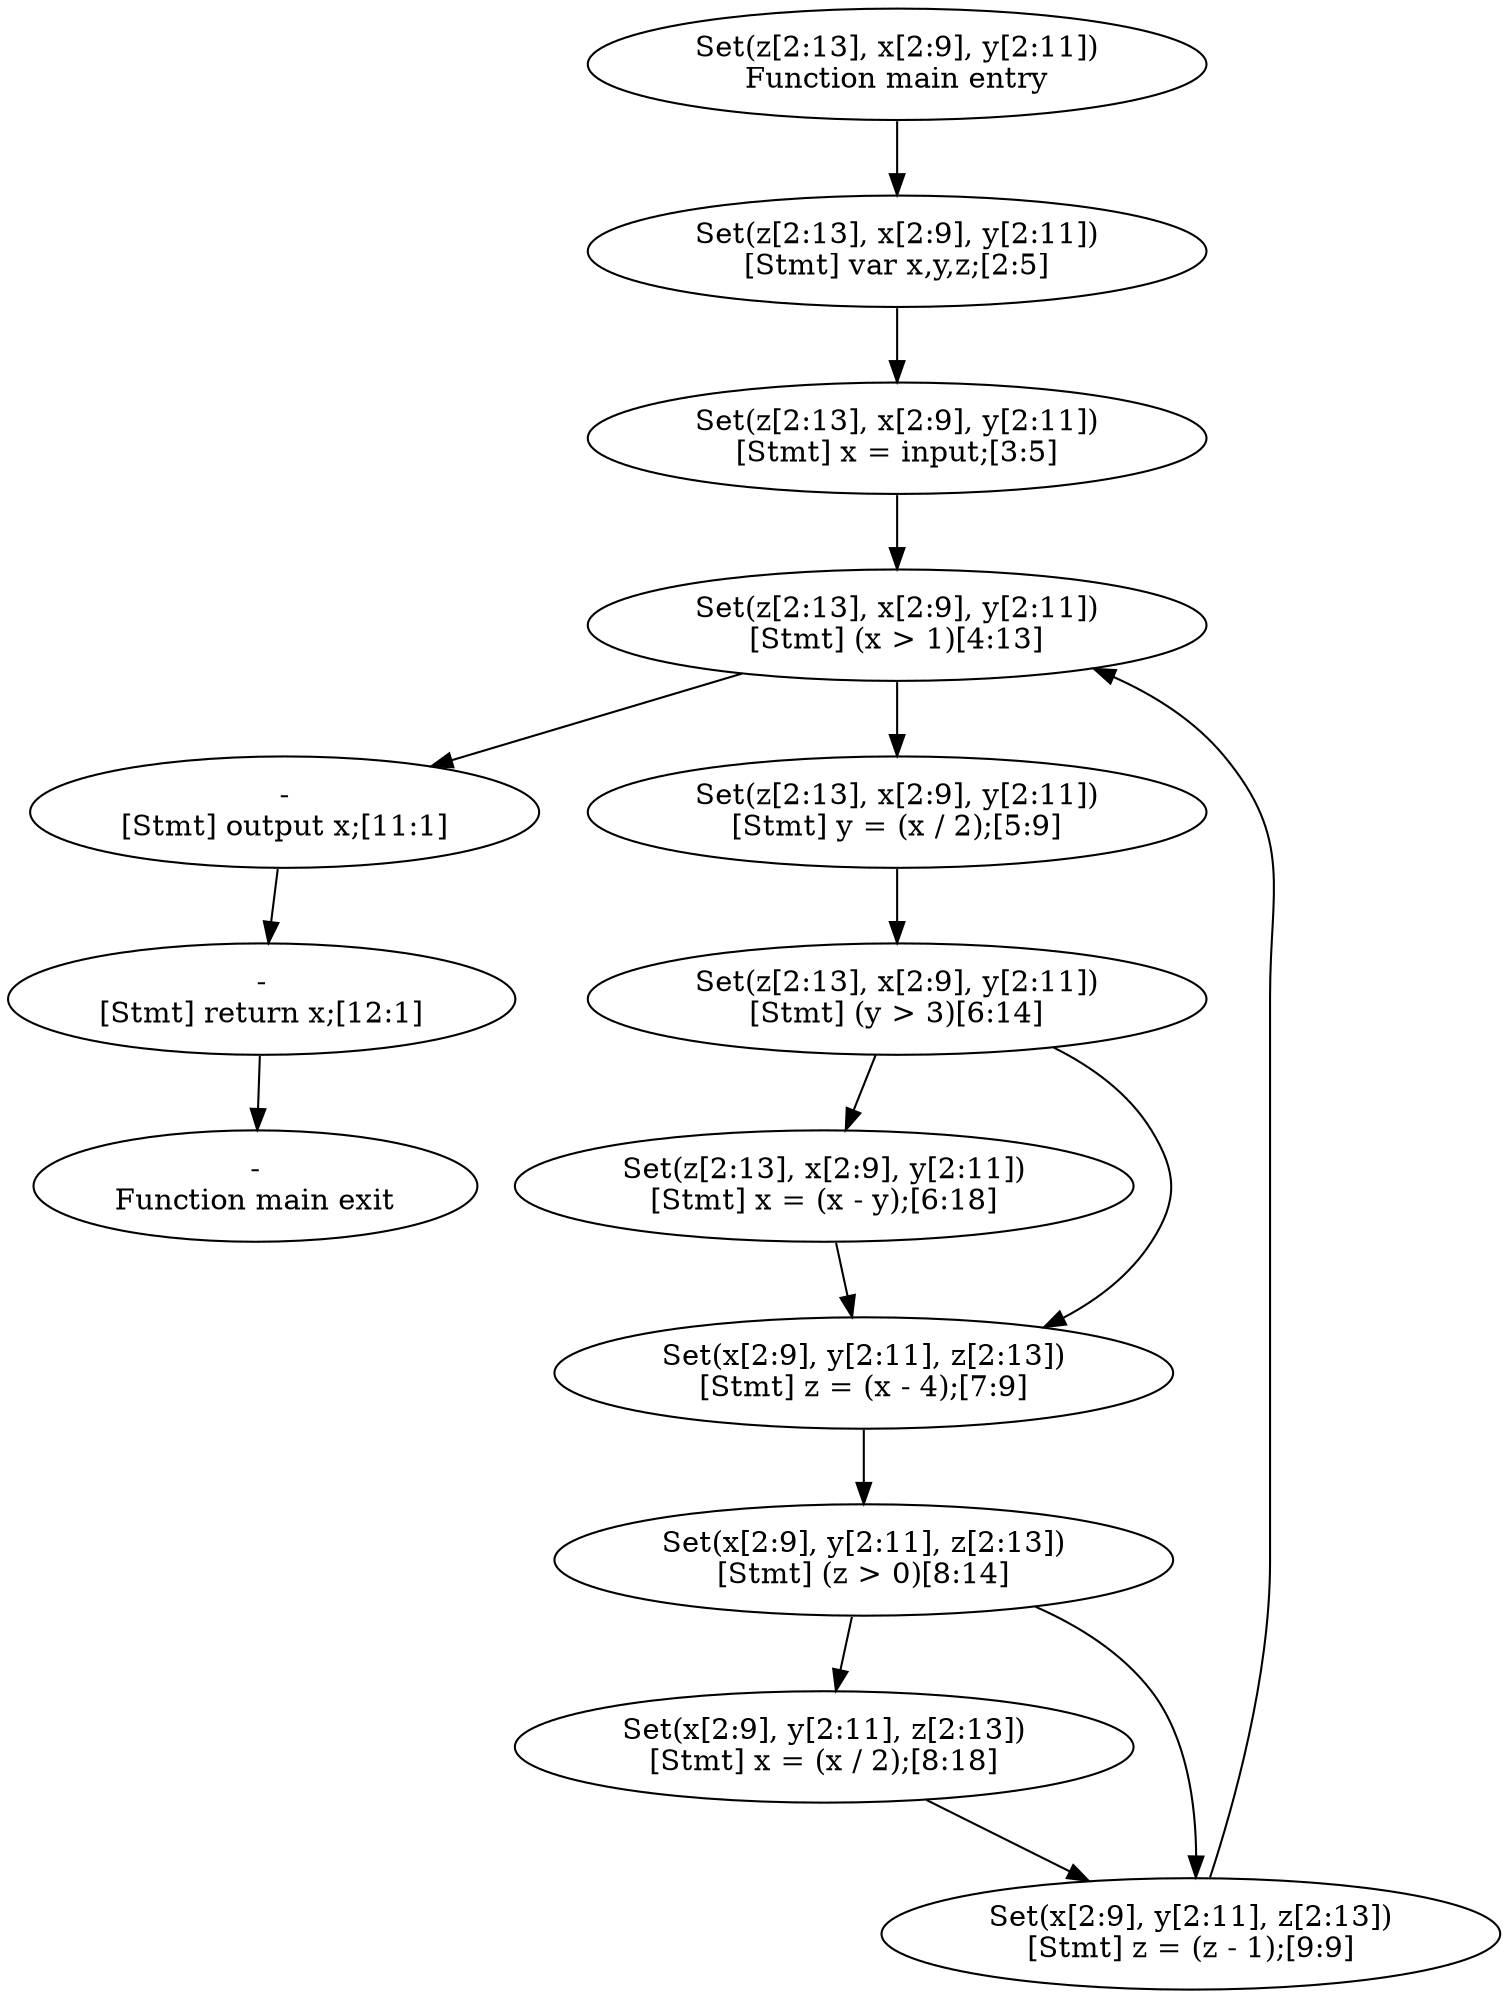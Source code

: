 digraph CFG{entry1_1[label="Set(z[2:13], x[2:9], y[2:11])\nFunction main entry"]
exit1_1[label="-\nFunction main exit"]
real13_4[label="Set(z[2:13], x[2:9], y[2:11])\n[Stmt] (x \> 1)[4:13]"]
real14_6[label="Set(z[2:13], x[2:9], y[2:11])\n[Stmt] (y \> 3)[6:14]"]
real14_8[label="Set(x[2:9], y[2:11], z[2:13])\n[Stmt] (z \> 0)[8:14]"]
real18_6[label="Set(z[2:13], x[2:9], y[2:11])\n[Stmt] x = (x - y);[6:18]"]
real18_8[label="Set(x[2:9], y[2:11], z[2:13])\n[Stmt] x = (x / 2);[8:18]"]
real1_11[label="-\n[Stmt] output x;[11:1]"]
real1_12[label="-\n[Stmt] return x;[12:1]"]
real5_2[label="Set(z[2:13], x[2:9], y[2:11])\n[Stmt] var x,y,z;[2:5]"]
real5_3[label="Set(z[2:13], x[2:9], y[2:11])\n[Stmt] x = input;[3:5]"]
real9_5[label="Set(z[2:13], x[2:9], y[2:11])\n[Stmt] y = (x / 2);[5:9]"]
real9_7[label="Set(x[2:9], y[2:11], z[2:13])\n[Stmt] z = (x - 4);[7:9]"]
real9_9[label="Set(x[2:9], y[2:11], z[2:13])\n[Stmt] z = (z - 1);[9:9]"]
entry1_1 -> real5_2[label=""]
real13_4 -> real1_11[label=""]
real13_4 -> real9_5[label=""]
real14_6 -> real18_6[label=""]
real14_6 -> real9_7[label=""]
real14_8 -> real18_8[label=""]
real14_8 -> real9_9[label=""]
real18_6 -> real9_7[label=""]
real18_8 -> real9_9[label=""]
real1_11 -> real1_12[label=""]
real1_12 -> exit1_1[label=""]
real5_2 -> real5_3[label=""]
real5_3 -> real13_4[label=""]
real9_5 -> real14_6[label=""]
real9_7 -> real14_8[label=""]
real9_9 -> real13_4[label=""]
}